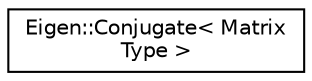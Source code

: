 digraph "Graphical Class Hierarchy"
{
  edge [fontname="Helvetica",fontsize="10",labelfontname="Helvetica",labelfontsize="10"];
  node [fontname="Helvetica",fontsize="10",shape=record];
  rankdir="LR";
  Node1 [label="Eigen::Conjugate\< Matrix\lType \>",height=0.2,width=0.4,color="black", fillcolor="white", style="filled",URL="$class_eigen_1_1_conjugate.html"];
}
